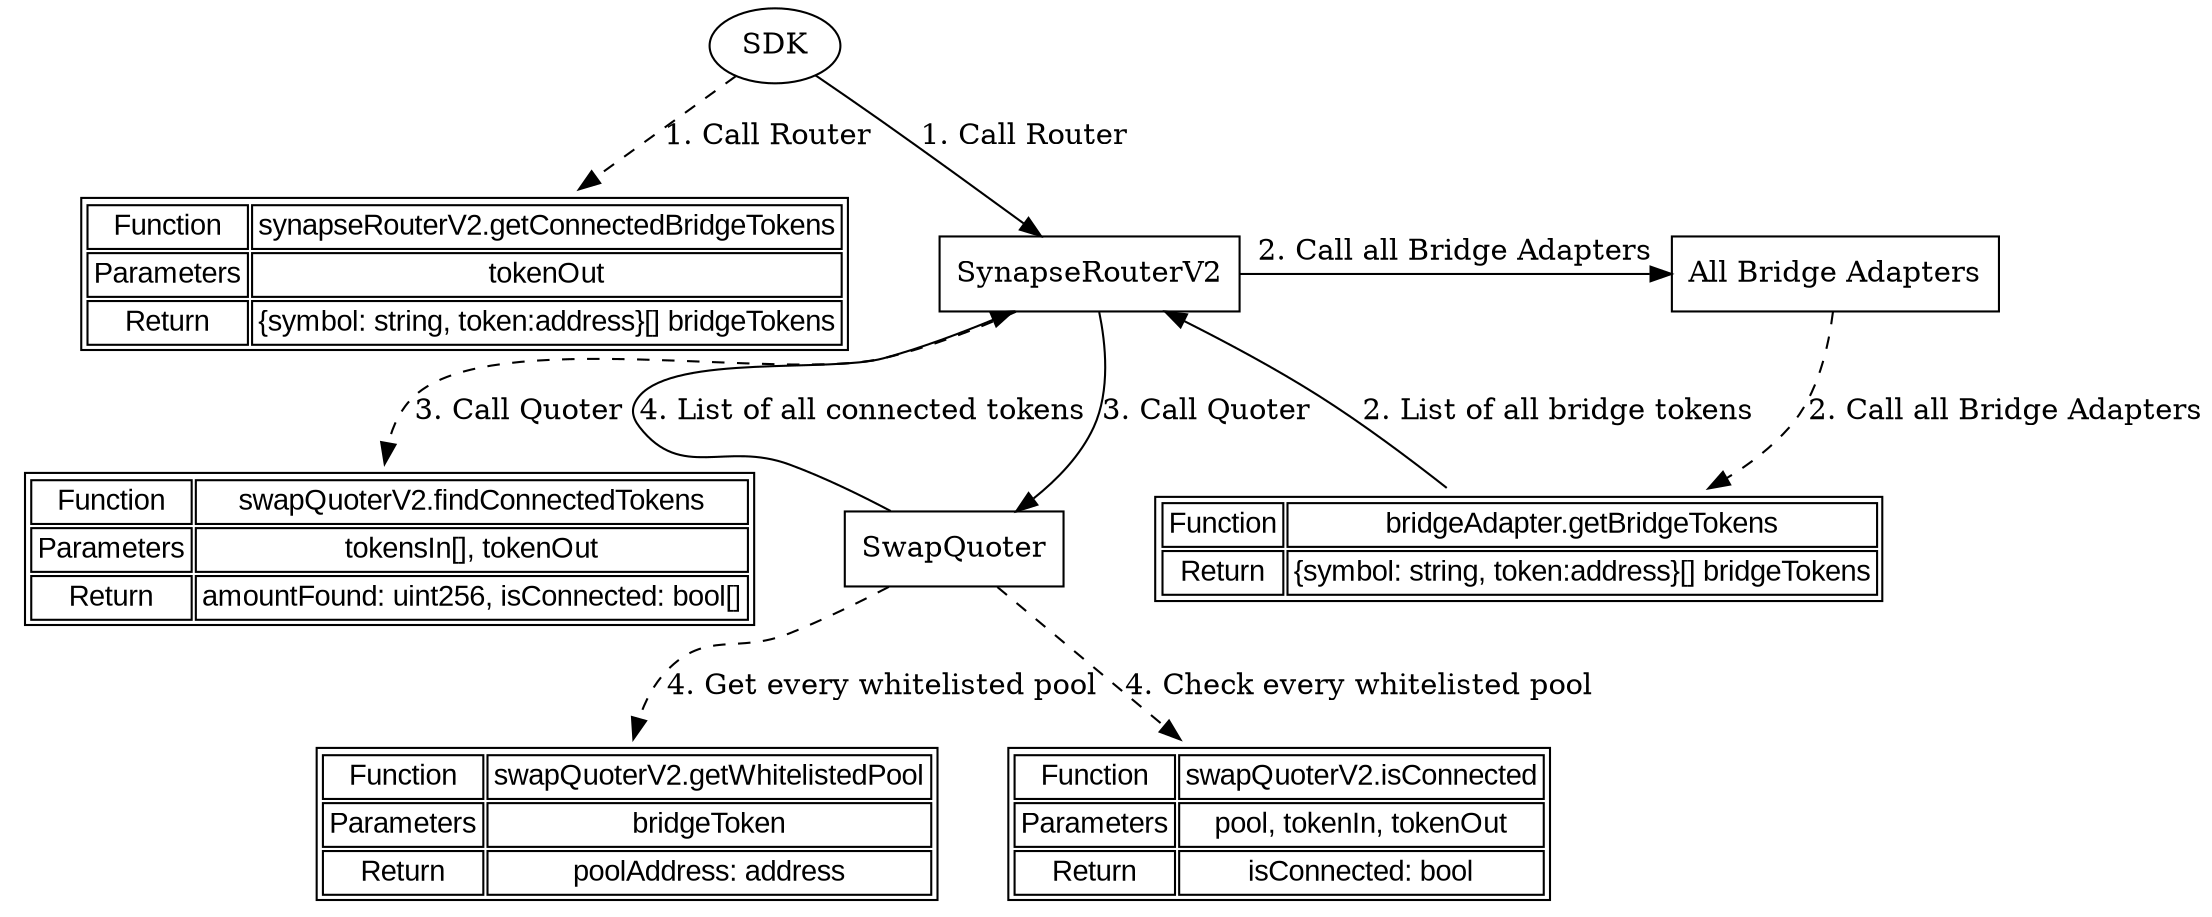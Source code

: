 digraph {
    sdk [label = "SDK";];
    router [label = "SynapseRouterV2";shape = rect;];
    quoter [label = "SwapQuoter";shape = rect;];
    bridgeAdapters [label = "All Bridge Adapters";shape = rect;];
    node [shape = none; fontname = "Arial";];
    getConnectedBridgeTokens [label = <
        <TABLE>
        <TR>
        <TD>Function</TD>
        <TD>synapseRouterV2.getConnectedBridgeTokens</TD>
        </TR>
        <TR>
        <TD>Parameters</TD>
        <TD>tokenOut</TD>
        </TR>
        <TR>
        <TD>Return</TD>
        <TD>{symbol: string, token:address}[] bridgeTokens</TD>
        </TR>
        </TABLE>
        >;];
    getBridgeTokens [label = <
        <TABLE>
        <TR>
        <TD>Function</TD>
        <TD>bridgeAdapter.getBridgeTokens</TD>
        </TR>
        <TR>
        <TD>Return</TD>
        <TD>{symbol: string, token:address}[] bridgeTokens</TD>
        </TR>
        </TABLE>
        >;];
    findConnectedTokens [label = <
        <TABLE>
        <TR>
        <TD>Function</TD>
        <TD>swapQuoterV2.findConnectedTokens</TD>
        </TR>
        <TR>
        <TD>Parameters</TD>
        <TD>tokensIn[], tokenOut</TD>
        </TR>
        <TR>
        <TD>Return</TD>
        <TD>amountFound: uint256, isConnected: bool[]</TD>
        </TR>
        </TABLE>
        >;];
    getWhitelistedPool [label = <
        <TABLE>
        <TR>
        <TD>Function</TD>
        <TD>swapQuoterV2.getWhitelistedPool</TD>
        </TR>
        <TR>
        <TD>Parameters</TD>
        <TD>bridgeToken</TD>
        </TR>
        <TR>
        <TD>Return</TD>
        <TD>poolAddress: address</TD>
        </TR>
        </TABLE>
        >;];
    isConnected [label = <
        <TABLE>
        <TR>
        <TD>Function</TD>
        <TD>swapQuoterV2.isConnected</TD>
        </TR>
        <TR>
        <TD>Parameters</TD>
        <TD>pool, tokenIn, tokenOut</TD>
        </TR>
        <TR>
        <TD>Return</TD>
        <TD>isConnected: bool</TD>
        </TR>
        </TABLE>
        >;];
    
    sdk -> router [label = "1. Call Router";];
    sdk -> getConnectedBridgeTokens [label = "1. Call Router"; style = dashed;];
    
    router -> bridgeAdapters [label = "2. Call all Bridge Adapters";];
    bridgeAdapters -> getBridgeTokens [label = "2. Call all Bridge Adapters"; style = dashed;];
    getBridgeTokens -> router [label = "2. List of all bridge tokens";];
    
    router -> quoter [label = "3. Call Quoter";];
    router -> findConnectedTokens [label = "3. Call Quoter"; style = dashed;];
    
    quoter -> getWhitelistedPool [label = "4. Get every whitelisted pool"; style = dashed;];
    quoter -> isConnected [label = "4. Check every whitelisted pool"; style = dashed;];
    quoter -> router [label = "4. List of all connected tokens";];
    
    subgraph {
        rank = same;
        edge [style = invis;];
        getConnectedBridgeTokens -> router -> bridgeAdapters;
    }
    
    subgraph {
        rank = same;
        edge [style = invis;];
        findConnectedTokens -> quoter -> getBridgeTokens;
    }
}